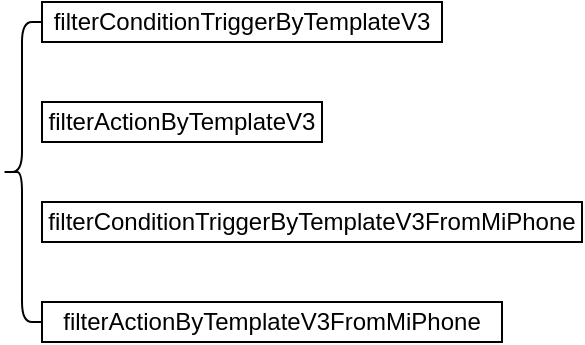 <mxfile version="26.0.2">
  <diagram name="第 1 页" id="qcWDD4BdnjukdQCVl4ap">
    <mxGraphModel dx="989" dy="545" grid="1" gridSize="10" guides="1" tooltips="1" connect="1" arrows="1" fold="1" page="1" pageScale="1" pageWidth="827" pageHeight="1169" math="0" shadow="0">
      <root>
        <mxCell id="0" />
        <mxCell id="1" parent="0" />
        <mxCell id="LGKpaFDRPndn7I6KlxH4-1" value="filterConditionTriggerByTemplateV3" style="rounded=0;whiteSpace=wrap;html=1;" vertex="1" parent="1">
          <mxGeometry x="260" y="140" width="200" height="20" as="geometry" />
        </mxCell>
        <mxCell id="LGKpaFDRPndn7I6KlxH4-2" value="filterActionByTemplateV3" style="rounded=0;whiteSpace=wrap;html=1;" vertex="1" parent="1">
          <mxGeometry x="260" y="190" width="140" height="20" as="geometry" />
        </mxCell>
        <mxCell id="LGKpaFDRPndn7I6KlxH4-3" value="filterConditionTriggerByTemplateV3FromMiPhone" style="rounded=0;whiteSpace=wrap;html=1;" vertex="1" parent="1">
          <mxGeometry x="260" y="240" width="270" height="20" as="geometry" />
        </mxCell>
        <mxCell id="LGKpaFDRPndn7I6KlxH4-4" value="filterActionByTemplateV3FromMiPhone" style="rounded=0;whiteSpace=wrap;html=1;" vertex="1" parent="1">
          <mxGeometry x="260" y="290" width="230" height="20" as="geometry" />
        </mxCell>
        <mxCell id="LGKpaFDRPndn7I6KlxH4-6" value="" style="shape=curlyBracket;whiteSpace=wrap;html=1;rounded=1;labelPosition=left;verticalLabelPosition=middle;align=right;verticalAlign=middle;" vertex="1" parent="1">
          <mxGeometry x="240" y="150" width="20" height="150" as="geometry" />
        </mxCell>
      </root>
    </mxGraphModel>
  </diagram>
</mxfile>
